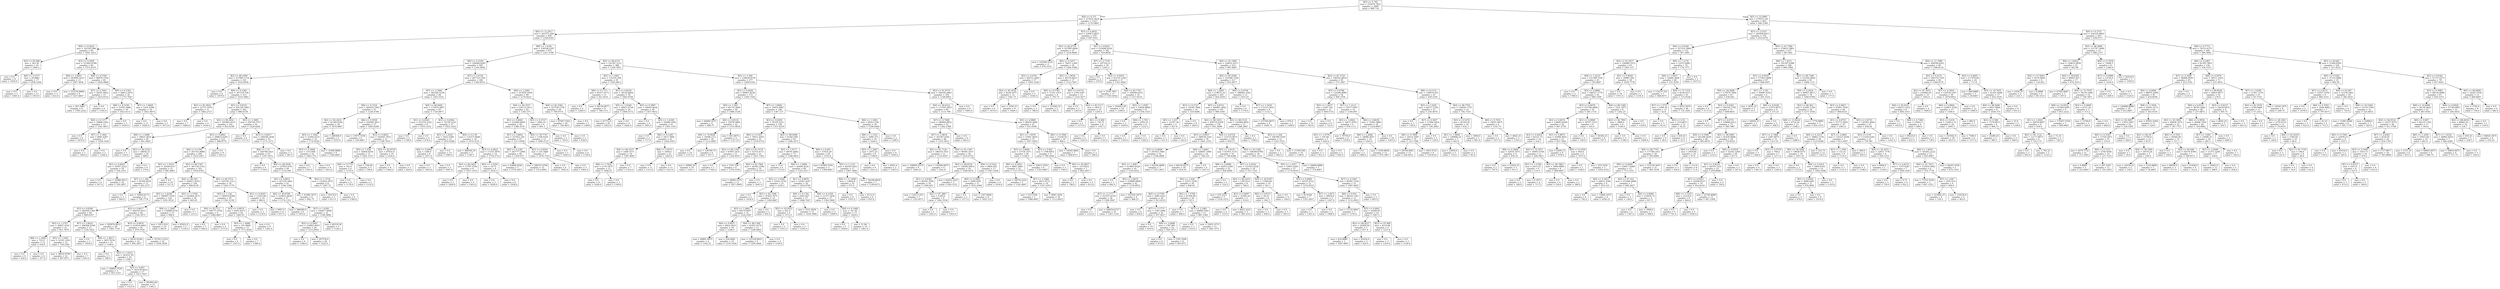 digraph Tree {
node [shape=box] ;
0 [label="X[5] <= 5.795\nmse = 333070.7922\nsamples = 2000\nvalue = 996.734"] ;
1 [label="X[0] <= 0.371\nmse = 273052.8524\nsamples = 1337\nvalue = 1170.5804"] ;
0 -> 1 [labeldistance=2.5, labelangle=45, headlabel="True"] ;
2 [label="X[4] <= 12.2917\nmse = 262375.389\nsamples = 958\nvalue = 1258.6545"] ;
1 -> 2 ;
3 [label="X[6] <= 0.9224\nmse = 145345.966\nsamples = 85\nvalue = 1641.5412"] ;
2 -> 3 ;
4 [label="X[2] <= 85.088\nmse = 343.36\nsamples = 25\nvalue = 1944.2"] ;
3 -> 4 ;
5 [label="mse = 0.0\nsamples = 8\nvalue = 1918.0"] ;
4 -> 5 ;
6 [label="X[6] <= 0.5727\nmse = 29.8962\nsamples = 17\nvalue = 1956.5294"] ;
4 -> 6 ;
7 [label="mse = 0.0\nsamples = 5\nvalue = 1965.0"] ;
6 -> 7 ;
8 [label="mse = 0.0\nsamples = 12\nvalue = 1953.0"] ;
6 -> 8 ;
9 [label="X[3] <= 0.5495\nmse = 151692.8789\nsamples = 60\nvalue = 1515.4333"] ;
3 -> 9 ;
10 [label="X[8] <= 3.6901\nmse = 293609.3223\nsamples = 11\nvalue = 1007.3636"] ;
9 -> 10 ;
11 [label="mse = 0.0\nsamples = 5\nvalue = 623.0"] ;
10 -> 11 ;
12 [label="mse = 312576.8889\nsamples = 6\nvalue = 1327.6667"] ;
10 -> 12 ;
13 [label="X[8] <= 4.5709\nmse = 48876.5764\nsamples = 49\nvalue = 1629.4898"] ;
9 -> 13 ;
14 [label="X[7] <= 2.3441\nmse = 39241.6622\nsamples = 15\nvalue = 1433.9333"] ;
13 -> 14 ;
15 [label="mse = 367.5062\nsamples = 9\nvalue = 1595.2222"] ;
14 -> 15 ;
16 [label="mse = 0.0\nsamples = 6\nvalue = 1192.0"] ;
14 -> 16 ;
17 [label="X[0] <= 0.1545\nmse = 28812.2976\nsamples = 34\nvalue = 1715.7647"] ;
13 -> 17 ;
18 [label="X[8] <= 8.5338\nmse = 31050.3488\nsamples = 18\nvalue = 1621.6111"] ;
17 -> 18 ;
19 [label="X[0] <= 0.1377\nmse = 19866.5562\nsamples = 13\nvalue = 1541.4615"] ;
18 -> 19 ;
20 [label="mse = 0.0\nsamples = 6\nvalue = 1676.0"] ;
19 -> 20 ;
21 [label="X[7] <= 2.3441\nmse = 8081.8367\nsamples = 7\nvalue = 1426.1429"] ;
19 -> 21 ;
22 [label="mse = 0.0\nsamples = 5\nvalue = 1483.0"] ;
21 -> 22 ;
23 [label="mse = 0.0\nsamples = 2\nvalue = 1284.0"] ;
21 -> 23 ;
24 [label="mse = 0.0\nsamples = 5\nvalue = 1830.0"] ;
18 -> 24 ;
25 [label="X[7] <= 1.8469\nmse = 5101.8398\nsamples = 16\nvalue = 1821.6875"] ;
17 -> 25 ;
26 [label="mse = 0.0\nsamples = 13\nvalue = 1856.0"] ;
25 -> 26 ;
27 [label="mse = 0.0\nsamples = 3\nvalue = 1673.0"] ;
25 -> 27 ;
28 [label="X[8] <= 1.4181\nmse = 258106.2297\nsamples = 873\nvalue = 1221.3746"] ;
2 -> 28 ;
29 [label="X[6] <= 0.3109\nmse = 329046.8285\nsamples = 505\nvalue = 1144.5604"] ;
28 -> 29 ;
30 [label="X[2] <= 80.2568\nmse = 317995.1134\nsamples = 321\nvalue = 1032.0436"] ;
29 -> 30 ;
31 [label="mse = 0.0\nsamples = 8\nvalue = 1879.0"] ;
30 -> 31 ;
32 [label="X[0] <= 0.1282\nmse = 307319.728\nsamples = 313\nvalue = 1010.3962"] ;
30 -> 32 ;
33 [label="X[2] <= 92.3822\nmse = 32715.1074\nsamples = 11\nvalue = 1663.2727"] ;
32 -> 33 ;
34 [label="mse = 0.0\nsamples = 7\nvalue = 1800.0"] ;
33 -> 34 ;
35 [label="mse = 0.0\nsamples = 4\nvalue = 1424.0"] ;
33 -> 35 ;
36 [label="X[1] <= 0.8335\nmse = 301230.7995\nsamples = 302\nvalue = 986.6159"] ;
32 -> 36 ;
37 [label="X[2] <= 80.3652\nmse = 295465.4537\nsamples = 241\nvalue = 925.4108"] ;
36 -> 37 ;
38 [label="X[8] <= 1.3498\nmse = 18825.2818\nsamples = 29\nvalue = 461.4483"] ;
37 -> 38 ;
39 [label="mse = 0.0\nsamples = 5\nvalue = 334.0"] ;
38 -> 39 ;
40 [label="X[2] <= 80.3143\nmse = 18658.25\nsamples = 24\nvalue = 488.0"] ;
38 -> 40 ;
41 [label="X[1] <= 0.8203\nmse = 19597.2222\nsamples = 18\nvalue = 524.3333"] ;
40 -> 41 ;
42 [label="mse = 0.0\nsamples = 4\nvalue = 507.0"] ;
41 -> 42 ;
43 [label="mse = 25086.0612\nsamples = 14\nvalue = 529.2857"] ;
41 -> 43 ;
44 [label="mse = 0.0\nsamples = 6\nvalue = 379.0"] ;
40 -> 44 ;
45 [label="X[3] <= 0.6962\nmse = 299833.6265\nsamples = 212\nvalue = 988.8774"] ;
37 -> 45 ;
46 [label="X[0] <= 0.1393\nmse = 291743.4889\nsamples = 204\nvalue = 1016.2451"] ;
45 -> 46 ;
47 [label="X[5] <= 1.4533\nmse = 32626.0317\nsamples = 21\nvalue = 681.6667"] ;
46 -> 47 ;
48 [label="X[7] <= 1.166\nmse = 20768.9256\nsamples = 11\nvalue = 822.2727"] ;
47 -> 48 ;
49 [label="mse = 0.0\nsamples = 2\nvalue = 964.0"] ;
48 -> 49 ;
50 [label="mse = 19928.6173\nsamples = 9\nvalue = 790.7778"] ;
48 -> 50 ;
51 [label="mse = 0.0\nsamples = 10\nvalue = 527.0"] ;
47 -> 51 ;
52 [label="X[2] <= 80.7397\nmse = 307158.2743\nsamples = 183\nvalue = 1054.6393"] ;
46 -> 52 ;
53 [label="X[4] <= 80.295\nmse = 346811.8193\nsamples = 144\nvalue = 998.0139"] ;
52 -> 53 ;
54 [label="X[5] <= 1.6249\nmse = 346097.3556\nsamples = 124\nvalue = 1051.6532"] ;
53 -> 54 ;
55 [label="X[3] <= 0.6548\nmse = 282009.1364\nsamples = 60\nvalue = 899.6167"] ;
54 -> 55 ;
56 [label="X[5] <= 1.2707\nmse = 39821.0762\nsamples = 33\nvalue = 621.7879"] ;
55 -> 56 ;
57 [label="X[8] <= 1.2485\nmse = 722.0\nsamples = 12\nvalue = 439.0"] ;
56 -> 57 ;
58 [label="mse = 0.0\nsamples = 8\nvalue = 420.0"] ;
57 -> 58 ;
59 [label="mse = 0.0\nsamples = 4\nvalue = 477.0"] ;
57 -> 59 ;
60 [label="X[5] <= 1.5401\nmse = 32161.3243\nsamples = 21\nvalue = 726.2381"] ;
56 -> 60 ;
61 [label="mse = 38016.9796\nsamples = 14\nvalue = 667.8571"] ;
60 -> 61 ;
62 [label="mse = 0.0\nsamples = 7\nvalue = 843.0"] ;
60 -> 62 ;
63 [label="X[7] <= 2.6614\nmse = 368368.0768\nsamples = 27\nvalue = 1239.1852"] ;
55 -> 63 ;
64 [label="mse = 0.0\nsamples = 2\nvalue = 1854.0"] ;
63 -> 64 ;
65 [label="X[8] <= 1.0813\nmse = 365178.56\nsamples = 25\nvalue = 1190.0"] ;
63 -> 65 ;
66 [label="mse = 0.0\nsamples = 5\nvalue = 588.0"] ;
65 -> 66 ;
67 [label="X[5] <= 1.0323\nmse = 343221.95\nsamples = 20\nvalue = 1340.5"] ;
65 -> 67 ;
68 [label="mse = 140803.5556\nsamples = 3\nvalue = 925.3333"] ;
67 -> 68 ;
69 [label="X[3] <= 0.667\nmse = 343158.0623\nsamples = 17\nvalue = 1413.7647"] ;
67 -> 69 ;
70 [label="mse = 0.0\nsamples = 2\nvalue = 1553.0"] ;
69 -> 70 ;
71 [label="mse = 385982.96\nsamples = 15\nvalue = 1395.2"] ;
69 -> 71 ;
72 [label="X[3] <= 0.6617\nmse = 364193.6211\nsamples = 64\nvalue = 1194.1875"] ;
54 -> 72 ;
73 [label="mse = 385876.0612\nsamples = 28\nvalue = 1481.7143"] ;
72 -> 73 ;
74 [label="X[3] <= 0.6874\nmse = 233018.0802\nsamples = 36\nvalue = 970.5556"] ;
72 -> 74 ;
75 [label="mse = 28143.9184\nsamples = 14\nvalue = 892.2857"] ;
74 -> 75 ;
76 [label="mse = 357013.2314\nsamples = 22\nvalue = 1020.3636"] ;
74 -> 76 ;
77 [label="X[5] <= 1.5769\nmse = 222804.2475\nsamples = 20\nvalue = 665.45"] ;
53 -> 77 ;
78 [label="X[8] <= 1.2485\nmse = 174688.6154\nsamples = 13\nvalue = 908.0"] ;
77 -> 78 ;
79 [label="mse = 181119.6\nsamples = 10\nvalue = 845.0"] ;
78 -> 79 ;
80 [label="mse = 95922.0\nsamples = 3\nvalue = 1118.0"] ;
78 -> 80 ;
81 [label="mse = 0.0\nsamples = 7\nvalue = 215.0"] ;
77 -> 81 ;
82 [label="X[2] <= 84.5714\nmse = 105192.1512\nsamples = 39\nvalue = 1263.7179"] ;
52 -> 82 ;
83 [label="X[5] <= 1.126\nmse = 100019.8288\nsamples = 29\nvalue = 1361.4138"] ;
82 -> 83 ;
84 [label="X[4] <= 83.713\nmse = 190775.5556\nsamples = 9\nvalue = 1084.6667"] ;
83 -> 84 ;
85 [label="mse = 0.0\nsamples = 5\nvalue = 694.0"] ;
84 -> 85 ;
86 [label="mse = 0.0\nsamples = 4\nvalue = 1573.0"] ;
84 -> 86 ;
87 [label="X[3] <= 0.6874\nmse = 9205.4475\nsamples = 20\nvalue = 1485.95"] ;
83 -> 87 ;
88 [label="X[5] <= 1.4488\nmse = 351.9669\nsamples = 11\nvalue = 1571.8182"] ;
87 -> 88 ;
89 [label="mse = 0.0\nsamples = 4\nvalue = 1547.0"] ;
88 -> 89 ;
90 [label="mse = 0.0\nsamples = 7\nvalue = 1586.0"] ;
88 -> 90 ;
91 [label="mse = 0.0\nsamples = 9\nvalue = 1381.0"] ;
87 -> 91 ;
92 [label="X[1] <= 0.8203\nmse = 12243.84\nsamples = 10\nvalue = 980.4"] ;
82 -> 92 ;
93 [label="mse = 0.0\nsamples = 2\nvalue = 1154.0"] ;
92 -> 93 ;
94 [label="mse = 5887.0\nsamples = 8\nvalue = 937.0"] ;
92 -> 94 ;
95 [label="mse = 0.0\nsamples = 8\nvalue = 291.0"] ;
45 -> 95 ;
96 [label="X[5] <= 1.3685\nmse = 250736.3757\nsamples = 61\nvalue = 1228.4262"] ;
36 -> 96 ;
97 [label="mse = 0.0\nsamples = 6\nvalue = 1717.0"] ;
96 -> 97 ;
98 [label="X[3] <= 0.6617\nmse = 249208.1838\nsamples = 55\nvalue = 1175.1273"] ;
96 -> 98 ;
99 [label="X[8] <= 1.31\nmse = 244789.3421\nsamples = 53\nvalue = 1197.5472"] ;
98 -> 99 ;
100 [label="mse = 0.0\nsamples = 4\nvalue = 1750.0"] ;
99 -> 100 ;
101 [label="X[4] <= 69.3036\nmse = 237823.676\nsamples = 49\nvalue = 1152.449"] ;
99 -> 101 ;
102 [label="X[1] <= 0.8453\nmse = 247234.3462\nsamples = 41\nvalue = 1106.5366"] ;
101 -> 102 ;
103 [label="X[4] <= 49.6789\nmse = 219622.0628\nsamples = 37\nvalue = 1176.1351"] ;
102 -> 103 ;
104 [label="mse = 588289.0\nsamples = 6\nvalue = 1055.0"] ;
103 -> 104 ;
105 [label="X[7] <= 3.4382\nmse = 144877.4048\nsamples = 31\nvalue = 1199.5806"] ;
103 -> 105 ;
106 [label="X[3] <= 0.5605\nmse = 159903.9053\nsamples = 26\nvalue = 1213.6923"] ;
105 -> 106 ;
107 [label="mse = 0.0\nsamples = 6\nvalue = 1186.0"] ;
106 -> 107 ;
108 [label="mse = 207576.0\nsamples = 20\nvalue = 1222.0"] ;
106 -> 108 ;
109 [label="mse = 60319.36\nsamples = 5\nvalue = 1126.2"] ;
105 -> 109 ;
110 [label="mse = 43380.1875\nsamples = 4\nvalue = 462.75"] ;
102 -> 110 ;
111 [label="X[5] <= 1.5754\nmse = 123424.1875\nsamples = 8\nvalue = 1387.75"] ;
101 -> 111 ;
112 [label="mse = 50176.0\nsamples = 2\nvalue = 811.0"] ;
111 -> 112 ;
113 [label="mse = 0.0\nsamples = 6\nvalue = 1580.0"] ;
111 -> 113 ;
114 [label="mse = 0.0\nsamples = 2\nvalue = 581.0"] ;
98 -> 114 ;
115 [label="X[7] <= 3.6726\nmse = 287710.1361\nsamples = 184\nvalue = 1340.8533"] ;
29 -> 115 ;
116 [label="X[7] <= 2.7468\nmse = 262200.5238\nsamples = 94\nvalue = 1503.5532"] ;
115 -> 116 ;
117 [label="X[0] <= 0.1524\nmse = 264455.1903\nsamples = 51\nvalue = 1320.4706"] ;
116 -> 117 ;
118 [label="X[2] <= 82.2614\nmse = 81344.0556\nsamples = 24\nvalue = 1674.6667"] ;
117 -> 118 ;
119 [label="X[5] <= 1.3582\nmse = 21944.4215\nsamples = 22\nvalue = 1732.8182"] ;
118 -> 119 ;
120 [label="X[3] <= 0.5848\nmse = 119.1094\nsamples = 16\nvalue = 1803.375"] ;
119 -> 120 ;
121 [label="mse = 0.0\nsamples = 7\nvalue = 1791.0"] ;
120 -> 121 ;
122 [label="mse = 0.0\nsamples = 9\nvalue = 1813.0"] ;
120 -> 122 ;
123 [label="mse = 31468.8889\nsamples = 6\nvalue = 1544.6667"] ;
119 -> 123 ;
124 [label="mse = 288369.0\nsamples = 2\nvalue = 1035.0"] ;
118 -> 124 ;
125 [label="X[6] <= 0.5058\nmse = 216580.3813\nsamples = 27\nvalue = 1005.6296"] ;
117 -> 125 ;
126 [label="mse = 27875.5556\nsamples = 6\nvalue = 329.6667"] ;
125 -> 126 ;
127 [label="X[3] <= 0.6653\nmse = 102645.7052\nsamples = 21\nvalue = 1198.7619"] ;
125 -> 127 ;
128 [label="X[5] <= 1.438\nmse = 34404.9256\nsamples = 11\nvalue = 1001.2727"] ;
127 -> 128 ;
129 [label="X[6] <= 0.7751\nmse = 162.0\nsamples = 6\nvalue = 1170.0"] ;
128 -> 129 ;
130 [label="mse = 0.0\nsamples = 4\nvalue = 1179.0"] ;
129 -> 130 ;
131 [label="mse = 0.0\nsamples = 2\nvalue = 1152.0"] ;
129 -> 131 ;
132 [label="mse = 338.56\nsamples = 5\nvalue = 798.8"] ;
128 -> 132 ;
133 [label="X[2] <= 82.8729\nmse = 87616.0\nsamples = 10\nvalue = 1416.0"] ;
127 -> 133 ;
134 [label="mse = 0.0\nsamples = 8\nvalue = 1564.0"] ;
133 -> 134 ;
135 [label="mse = 0.0\nsamples = 2\nvalue = 824.0"] ;
133 -> 135 ;
136 [label="X[4] <= 66.6492\nmse = 172619.2807\nsamples = 43\nvalue = 1720.6977"] ;
116 -> 136 ;
137 [label="X[1] <= 0.8363\nmse = 255374.2222\nsamples = 6\nvalue = 1033.3333"] ;
136 -> 137 ;
138 [label="mse = 0.0\nsamples = 2\nvalue = 1748.0"] ;
137 -> 138 ;
139 [label="mse = 0.0\nsamples = 4\nvalue = 676.0"] ;
137 -> 139 ;
140 [label="X[3] <= 0.6564\nmse = 70158.5142\nsamples = 37\nvalue = 1832.1622"] ;
136 -> 140 ;
141 [label="X[5] <= 1.2543\nmse = 3022.5306\nsamples = 21\nvalue = 1952.4286"] ;
140 -> 141 ;
142 [label="X[6] <= 0.6942\nmse = 1296.0\nsamples = 6\nvalue = 1871.0"] ;
141 -> 142 ;
143 [label="mse = 0.0\nsamples = 3\nvalue = 1835.0"] ;
142 -> 143 ;
144 [label="mse = 0.0\nsamples = 3\nvalue = 1907.0"] ;
142 -> 144 ;
145 [label="mse = 0.0\nsamples = 15\nvalue = 1985.0"] ;
141 -> 145 ;
146 [label="X[0] <= 0.139\nmse = 114373.9648\nsamples = 16\nvalue = 1674.3125"] ;
140 -> 146 ;
147 [label="mse = 468540.25\nsamples = 2\nvalue = 1140.5"] ;
146 -> 147 ;
148 [label="X[3] <= 0.6822\nmse = 17255.3878\nsamples = 14\nvalue = 1750.5714"] ;
146 -> 148 ;
149 [label="X[2] <= 80.3625\nmse = 17797.5556\nsamples = 6\nvalue = 1637.3333"] ;
148 -> 149 ;
150 [label="mse = 0.0\nsamples = 2\nvalue = 1826.0"] ;
149 -> 150 ;
151 [label="mse = 0.0\nsamples = 4\nvalue = 1543.0"] ;
149 -> 151 ;
152 [label="X[5] <= 1.6354\nmse = 18.75\nsamples = 8\nvalue = 1835.5"] ;
148 -> 152 ;
153 [label="mse = 0.0\nsamples = 2\nvalue = 1828.0"] ;
152 -> 153 ;
154 [label="mse = 0.0\nsamples = 6\nvalue = 1838.0"] ;
152 -> 154 ;
155 [label="X[8] <= 1.2485\nmse = 257829.1828\nsamples = 90\nvalue = 1170.9222"] ;
115 -> 155 ;
156 [label="X[4] <= 84.3537\nmse = 230115.2011\nsamples = 62\nvalue = 1343.371"] ;
155 -> 156 ;
157 [label="X[1] <= 0.8645\nmse = 214460.8065\nsamples = 58\nvalue = 1388.3276"] ;
156 -> 157 ;
158 [label="X[7] <= 3.8492\nmse = 237922.182\nsamples = 47\nvalue = 1317.6596"] ;
157 -> 158 ;
159 [label="X[0] <= 0.1281\nmse = 267777.2494\nsamples = 40\nvalue = 1359.475"] ;
158 -> 159 ;
160 [label="mse = 63089.9184\nsamples = 7\nvalue = 1574.2857"] ;
159 -> 160 ;
161 [label="mse = 299331.4766\nsamples = 33\nvalue = 1313.9091"] ;
159 -> 161 ;
162 [label="X[1] <= 0.8305\nmse = 235.3469\nsamples = 7\nvalue = 1078.7143"] ;
158 -> 162 ;
163 [label="mse = 0.0\nsamples = 4\nvalue = 1092.0"] ;
162 -> 163 ;
164 [label="mse = 0.0\nsamples = 3\nvalue = 1061.0"] ;
162 -> 164 ;
165 [label="X[4] <= 59.7747\nmse = 1708.0165\nsamples = 11\nvalue = 1690.2727"] ;
157 -> 165 ;
166 [label="mse = 0.0\nsamples = 5\nvalue = 1645.0"] ;
165 -> 166 ;
167 [label="mse = 0.0\nsamples = 6\nvalue = 1728.0"] ;
165 -> 167 ;
168 [label="X[3] <= 0.5727\nmse = 2862.25\nsamples = 4\nvalue = 691.5"] ;
156 -> 168 ;
169 [label="mse = 0.0\nsamples = 2\nvalue = 745.0"] ;
168 -> 169 ;
170 [label="mse = 0.0\nsamples = 2\nvalue = 638.0"] ;
168 -> 170 ;
171 [label="X[4] <= 82.2582\nmse = 107536.1378\nsamples = 28\nvalue = 789.0714"] ;
155 -> 171 ;
172 [label="mse = 87947.5562\nsamples = 26\nvalue = 744.4615"] ;
171 -> 172 ;
173 [label="mse = 0.0\nsamples = 2\nvalue = 1369.0"] ;
171 -> 173 ;
174 [label="X[2] <= 80.4131\nmse = 141547.2121\nsamples = 368\nvalue = 1326.7853"] ;
28 -> 174 ;
175 [label="X[5] <= 1.5401\nmse = 135335.294\nsamples = 91\nvalue = 1505.6813"] ;
174 -> 175 ;
176 [label="X[6] <= 0.1713\nmse = 81017.9172\nsamples = 13\nvalue = 921.9231"] ;
175 -> 176 ;
177 [label="mse = 0.0\nsamples = 4\nvalue = 1268.0"] ;
176 -> 177 ;
178 [label="mse = 40136.9877\nsamples = 9\nvalue = 768.1111"] ;
176 -> 178 ;
179 [label="X[1] <= 0.8218\nmse = 78126.6404\nsamples = 78\nvalue = 1602.9744"] ;
175 -> 179 ;
180 [label="X[5] <= 1.6249\nmse = 28821.9738\nsamples = 29\nvalue = 1849.5172"] ;
179 -> 180 ;
181 [label="mse = 41772.0\nsamples = 20\nvalue = 1852.0"] ;
180 -> 181 ;
182 [label="mse = 0.0\nsamples = 9\nvalue = 1844.0"] ;
180 -> 182 ;
183 [label="X[3] <= 0.5897\nmse = 50042.4656\nsamples = 49\nvalue = 1457.0612"] ;
179 -> 183 ;
184 [label="mse = 0.0\nsamples = 6\nvalue = 1901.0"] ;
183 -> 184 ;
185 [label="X[5] <= 1.6249\nmse = 25688.1958\nsamples = 43\nvalue = 1395.1163"] ;
183 -> 185 ;
186 [label="mse = 0.0\nsamples = 2\nvalue = 717.0"] ;
185 -> 186 ;
187 [label="X[0] <= 0.1285\nmse = 3415.7668\nsamples = 41\nvalue = 1428.1951"] ;
185 -> 187 ;
188 [label="X[4] <= 84.3537\nmse = 1449.3573\nsamples = 19\nvalue = 1387.8947"] ;
187 -> 188 ;
189 [label="X[8] <= 1.7932\nmse = 1170.1875\nsamples = 12\nvalue = 1408.25"] ;
188 -> 189 ;
190 [label="mse = 0.0\nsamples = 9\nvalue = 1428.0"] ;
189 -> 190 ;
191 [label="mse = 0.0\nsamples = 3\nvalue = 1349.0"] ;
189 -> 191 ;
192 [label="mse = 0.0\nsamples = 7\nvalue = 1353.0"] ;
188 -> 192 ;
193 [label="X[8] <= 5.9572\nmse = 2500.0\nsamples = 22\nvalue = 1463.0"] ;
187 -> 193 ;
194 [label="mse = 0.0\nsamples = 11\nvalue = 1513.0"] ;
193 -> 194 ;
195 [label="mse = 0.0\nsamples = 11\nvalue = 1413.0"] ;
193 -> 195 ;
196 [label="X[5] <= 1.569\nmse = 129620.0576\nsamples = 277\nvalue = 1268.0144"] ;
174 -> 196 ;
197 [label="X[3] <= 0.4826\nmse = 84801.8238\nsamples = 172\nvalue = 1340.7326"] ;
196 -> 197 ;
198 [label="X[5] <= 1.093\nmse = 65170.3609\nsamples = 26\nvalue = 1080.1538"] ;
197 -> 198 ;
199 [label="mse = 44469.1875\nsamples = 4\nvalue = 686.75"] ;
198 -> 199 ;
200 [label="X[6] <= 0.8116\nmse = 35678.5806\nsamples = 22\nvalue = 1151.6818"] ;
198 -> 200 ;
201 [label="X[4] <= 74.9928\nmse = 35048.1111\nsamples = 18\nvalue = 1112.6667"] ;
200 -> 201 ;
202 [label="mse = 0.0\nsamples = 14\nvalue = 1157.0"] ;
201 -> 202 ;
203 [label="mse = 126760.75\nsamples = 4\nvalue = 957.5"] ;
201 -> 203 ;
204 [label="mse = 841.6875\nsamples = 4\nvalue = 1327.25"] ;
200 -> 204 ;
205 [label="X[7] <= 3.8492\nmse = 74052.4607\nsamples = 146\nvalue = 1387.137"] ;
197 -> 205 ;
206 [label="X[3] <= 0.6459\nmse = 76329.5251\nsamples = 128\nvalue = 1357.4219"] ;
205 -> 206 ;
207 [label="X[0] <= 0.1451\nmse = 79411.0563\nsamples = 35\nvalue = 1519.9714"] ;
206 -> 207 ;
208 [label="X[2] <= 90.1356\nmse = 67697.2431\nsamples = 12\nvalue = 1324.9167"] ;
207 -> 208 ;
209 [label="mse = 39085.29\nsamples = 10\nvalue = 1241.1"] ;
208 -> 209 ;
210 [label="mse = 0.0\nsamples = 2\nvalue = 1744.0"] ;
208 -> 210 ;
211 [label="X[2] <= 81.5178\nmse = 55315.6711\nsamples = 23\nvalue = 1621.7391"] ;
207 -> 211 ;
212 [label="mse = 1547.358\nsamples = 9\nvalue = 1376.5556"] ;
211 -> 212 ;
213 [label="X[4] <= 83.7564\nmse = 26392.2296\nsamples = 14\nvalue = 1779.3571"] ;
211 -> 213 ;
214 [label="mse = 26945.5372\nsamples = 11\nvalue = 1817.0909"] ;
213 -> 214 ;
215 [label="mse = 0.0\nsamples = 3\nvalue = 1641.0"] ;
213 -> 215 ;
216 [label="X[2] <= 88.9298\nmse = 61483.584\nsamples = 93\nvalue = 1296.2473"] ;
206 -> 216 ;
217 [label="X[5] <= 1.0177\nmse = 49791.6682\nsamples = 73\nvalue = 1348.9452"] ;
216 -> 217 ;
218 [label="mse = 12.0\nsamples = 4\nvalue = 1753.0"] ;
217 -> 218 ;
219 [label="X[6] <= 1.0406\nmse = 42664.4234\nsamples = 69\nvalue = 1325.5217"] ;
217 -> 219 ;
220 [label="X[5] <= 1.0344\nmse = 55021.0743\nsamples = 35\nvalue = 1229.2"] ;
219 -> 220 ;
221 [label="mse = 0.0\nsamples = 2\nvalue = 1634.0"] ;
220 -> 221 ;
222 [label="X[2] <= 83.7306\nmse = 47822.7071\nsamples = 33\nvalue = 1204.6667"] ;
220 -> 222 ;
223 [label="X[5] <= 1.2864\nmse = 44574.9657\nsamples = 31\nvalue = 1224.2581"] ;
222 -> 223 ;
224 [label="X[6] <= 0.9975\nmse = 9822.5833\nsamples = 18\nvalue = 1206.5"] ;
223 -> 224 ;
225 [label="mse = 40891.6875\nsamples = 4\nvalue = 1162.25"] ;
224 -> 225 ;
226 [label="mse = 226.4082\nsamples = 14\nvalue = 1219.1429"] ;
224 -> 226 ;
227 [label="X[4] <= 86.1369\nmse = 91652.4379\nsamples = 13\nvalue = 1248.8462"] ;
223 -> 227 ;
228 [label="mse = 125329.8025\nsamples = 9\nvalue = 1295.4444"] ;
227 -> 228 ;
229 [label="mse = 0.0\nsamples = 4\nvalue = 1144.0"] ;
227 -> 229 ;
230 [label="mse = 0.0\nsamples = 2\nvalue = 901.0"] ;
222 -> 230 ;
231 [label="X[1] <= 0.8976\nmse = 10561.9247\nsamples = 34\nvalue = 1424.6765"] ;
219 -> 231 ;
232 [label="X[0] <= 0.1702\nmse = 6203.827\nsamples = 17\nvalue = 1466.7647"] ;
231 -> 232 ;
233 [label="X[2] <= 83.0432\nmse = 441.0\nsamples = 4\nvalue = 1572.0"] ;
232 -> 233 ;
234 [label="mse = 0.0\nsamples = 2\nvalue = 1551.0"] ;
233 -> 234 ;
235 [label="mse = 0.0\nsamples = 2\nvalue = 1593.0"] ;
233 -> 235 ;
236 [label="mse = 3521.0059\nsamples = 13\nvalue = 1434.3846"] ;
232 -> 236 ;
237 [label="X[0] <= 0.1458\nmse = 11377.1834\nsamples = 17\nvalue = 1382.5882"] ;
231 -> 237 ;
238 [label="mse = 0.0\nsamples = 2\nvalue = 1099.0"] ;
237 -> 238 ;
239 [label="X[0] <= 0.1468\nmse = 741.44\nsamples = 15\nvalue = 1420.4"] ;
237 -> 239 ;
240 [label="mse = 0.0\nsamples = 5\nvalue = 1458.0"] ;
239 -> 240 ;
241 [label="mse = 51.84\nsamples = 10\nvalue = 1401.6"] ;
239 -> 241 ;
242 [label="X[6] <= 0.645\nmse = 57025.29\nsamples = 20\nvalue = 1103.9"] ;
216 -> 242 ;
243 [label="mse = 87083.5556\nsamples = 3\nvalue = 1309.6667"] ;
242 -> 243 ;
244 [label="X[5] <= 1.1151\nmse = 42930.5952\nsamples = 17\nvalue = 1067.5882"] ;
242 -> 244 ;
245 [label="X[8] <= 11.5499\nmse = 12844.8\nsamples = 10\nvalue = 975.0"] ;
244 -> 245 ;
246 [label="mse = 0.0\nsamples = 6\nvalue = 1055.0"] ;
245 -> 246 ;
247 [label="mse = 8112.0\nsamples = 4\nvalue = 855.0"] ;
245 -> 247 ;
248 [label="mse = 56168.6939\nsamples = 7\nvalue = 1199.8571"] ;
244 -> 248 ;
249 [label="X[6] <= 1.3043\nmse = 6930.1358\nsamples = 18\nvalue = 1598.4444"] ;
205 -> 249 ;
250 [label="X[6] <= 1.1351\nmse = 1686.375\nsamples = 16\nvalue = 1624.5"] ;
249 -> 250 ;
251 [label="X[5] <= 1.2667\nmse = 2072.25\nsamples = 8\nvalue = 1599.0"] ;
250 -> 251 ;
252 [label="mse = 0.0\nsamples = 6\nvalue = 1611.0"] ;
251 -> 252 ;
253 [label="mse = 6561.0\nsamples = 2\nvalue = 1563.0"] ;
251 -> 253 ;
254 [label="mse = 0.0\nsamples = 8\nvalue = 1650.0"] ;
250 -> 254 ;
255 [label="mse = 0.0\nsamples = 2\nvalue = 1390.0"] ;
249 -> 255 ;
256 [label="X[2] <= 91.9774\nmse = 180185.0843\nsamples = 105\nvalue = 1148.8952"] ;
196 -> 256 ;
257 [label="X[4] <= 58.0122\nmse = 171935.3935\nsamples = 99\nvalue = 1115.798"] ;
256 -> 257 ;
258 [label="X[7] <= 4.7948\nmse = 186804.9852\nsamples = 52\nvalue = 1282.2308"] ;
257 -> 258 ;
259 [label="X[7] <= 2.9616\nmse = 165367.6181\nsamples = 48\nvalue = 1335.5833"] ;
258 -> 259 ;
260 [label="X[2] <= 91.7126\nmse = 296254.7431\nsamples = 12\nvalue = 1110.9167"] ;
259 -> 260 ;
261 [label="mse = 108995.4375\nsamples = 8\nvalue = 1404.25"] ;
260 -> 261 ;
262 [label="mse = 154506.6875\nsamples = 4\nvalue = 524.25"] ;
260 -> 262 ;
263 [label="X[4] <= 41.1397\nmse = 99305.1937\nsamples = 36\nvalue = 1410.4722"] ;
259 -> 263 ;
264 [label="X[2] <= 89.6534\nmse = 138382.6814\nsamples = 19\nvalue = 1269.9474"] ;
263 -> 264 ;
265 [label="X[1] <= 0.8342\nmse = 60392.3594\nsamples = 16\nvalue = 1390.625"] ;
264 -> 265 ;
266 [label="mse = 130113.551\nsamples = 7\nvalue = 1323.8571"] ;
265 -> 266 ;
267 [label="X[2] <= 87.3867\nmse = 0.6914\nsamples = 9\nvalue = 1442.5556"] ;
265 -> 267 ;
268 [label="mse = 0.0\nsamples = 2\nvalue = 1441.0"] ;
267 -> 268 ;
269 [label="mse = 0.0\nsamples = 7\nvalue = 1443.0"] ;
267 -> 269 ;
270 [label="mse = 62422.2222\nsamples = 3\nvalue = 626.3333"] ;
264 -> 270 ;
271 [label="X[6] <= 0.5141\nmse = 8892.955\nsamples = 17\nvalue = 1567.5294"] ;
263 -> 271 ;
272 [label="X[0] <= 0.2695\nmse = 2099.5041\nsamples = 11\nvalue = 1631.6364"] ;
271 -> 272 ;
273 [label="mse = 0.0\nsamples = 3\nvalue = 1577.0"] ;
272 -> 273 ;
274 [label="mse = 1347.6094\nsamples = 8\nvalue = 1652.125"] ;
272 -> 274 ;
275 [label="mse = 0.0\nsamples = 6\nvalue = 1450.0"] ;
271 -> 275 ;
276 [label="mse = 0.0\nsamples = 4\nvalue = 642.0"] ;
258 -> 276 ;
277 [label="X[5] <= 4.0869\nmse = 90930.3096\nsamples = 47\nvalue = 931.6596"] ;
257 -> 277 ;
278 [label="X[1] <= 1.0476\nmse = 37001.4916\nsamples = 37\nvalue = 1057.4595"] ;
277 -> 278 ;
279 [label="X[5] <= 3.9006\nmse = 15726.1071\nsamples = 28\nvalue = 1146.5"] ;
278 -> 279 ;
280 [label="X[0] <= 0.2052\nmse = 9861.2893\nsamples = 22\nvalue = 1117.2727"] ;
279 -> 280 ;
281 [label="mse = 39574.2222\nsamples = 3\nvalue = 1181.6667"] ;
280 -> 281 ;
282 [label="X[7] <= 2.2466\nmse = 4411.6731\nsamples = 19\nvalue = 1107.1053"] ;
280 -> 282 ;
283 [label="mse = 533.5556\nsamples = 3\nvalue = 1080.6667"] ;
282 -> 283 ;
284 [label="mse = 4983.1836\nsamples = 16\nvalue = 1112.0625"] ;
282 -> 284 ;
285 [label="mse = 22613.5556\nsamples = 6\nvalue = 1253.6667"] ;
279 -> 285 ;
286 [label="X[3] <= 0.662\nmse = 1788.6914\nsamples = 9\nvalue = 780.4444"] ;
278 -> 286 ;
287 [label="mse = 0.0\nsamples = 2\nvalue = 704.0"] ;
286 -> 287 ;
288 [label="X[2] <= 82.8937\nmse = 153.0612\nsamples = 7\nvalue = 802.2857"] ;
286 -> 288 ;
289 [label="mse = 0.0\nsamples = 3\nvalue = 788.0"] ;
288 -> 289 ;
290 [label="mse = 0.0\nsamples = 4\nvalue = 813.0"] ;
288 -> 290 ;
291 [label="X[6] <= 0.7846\nmse = 15259.56\nsamples = 10\nvalue = 466.2"] ;
277 -> 291 ;
292 [label="mse = 18244.4082\nsamples = 7\nvalue = 498.8571"] ;
291 -> 292 ;
293 [label="mse = 0.0\nsamples = 3\nvalue = 390.0"] ;
291 -> 293 ;
294 [label="mse = 0.0\nsamples = 6\nvalue = 1695.0"] ;
256 -> 294 ;
295 [label="X[3] <= 0.4652\nmse = 230872.8027\nsamples = 379\nvalue = 947.9551"] ;
1 -> 295 ;
296 [label="X[2] <= 82.4718\nmse = 107995.8466\nsamples = 37\nvalue = 1216.8649"] ;
295 -> 296 ;
297 [label="mse = 145440.2222\nsamples = 3\nvalue = 676.3333"] ;
296 -> 297 ;
298 [label="X[0] <= 0.5477\nmse = 76637.1289\nsamples = 34\nvalue = 1264.5588"] ;
296 -> 298 ;
299 [label="X[5] <= 4.6741\nmse = 64512.2284\nsamples = 17\nvalue = 1405.3529"] ;
298 -> 299 ;
300 [label="X[2] <= 85.5032\nmse = 8228.1875\nsamples = 12\nvalue = 1561.75"] ;
299 -> 300 ;
301 [label="mse = 0.0\nsamples = 6\nvalue = 1474.0"] ;
300 -> 301 ;
302 [label="mse = 1056.25\nsamples = 6\nvalue = 1649.5"] ;
300 -> 302 ;
303 [label="mse = 0.0\nsamples = 5\nvalue = 1030.0"] ;
299 -> 303 ;
304 [label="X[5] <= 3.9654\nmse = 49116.0623\nsamples = 17\nvalue = 1123.7647"] ;
298 -> 304 ;
305 [label="X[0] <= 0.5785\nmse = 57351.1875\nsamples = 4\nvalue = 793.75"] ;
304 -> 305 ;
306 [label="mse = 0.0\nsamples = 2\nvalue = 786.0"] ;
305 -> 306 ;
307 [label="mse = 114582.25\nsamples = 2\nvalue = 801.5"] ;
305 -> 307 ;
308 [label="X[0] <= 0.6732\nmse = 2760.5207\nsamples = 13\nvalue = 1225.3077"] ;
304 -> 308 ;
309 [label="mse = 0.0\nsamples = 3\nvalue = 1293.0"] ;
308 -> 309 ;
310 [label="X[2] <= 85.5117\nmse = 1801.6\nsamples = 10\nvalue = 1205.0"] ;
308 -> 310 ;
311 [label="mse = 0.0\nsamples = 2\nvalue = 1275.0"] ;
310 -> 311 ;
312 [label="X[1] <= 0.949\nmse = 720.75\nsamples = 8\nvalue = 1187.5"] ;
310 -> 312 ;
313 [label="mse = 0.0\nsamples = 6\nvalue = 1203.0"] ;
312 -> 313 ;
314 [label="mse = 0.0\nsamples = 2\nvalue = 1141.0"] ;
312 -> 314 ;
315 [label="X[1] <= 0.8203\nmse = 235496.8554\nsamples = 342\nvalue = 918.8626"] ;
295 -> 315 ;
316 [label="X[7] <= 2.7729\nmse = 187354.21\nsamples = 30\nvalue = 1243.3"] ;
315 -> 316 ;
317 [label="mse = 0.0\nsamples = 3\nvalue = 270.0"] ;
316 -> 317 ;
318 [label="X[3] <= 0.6419\nmse = 91219.1358\nsamples = 27\nvalue = 1351.4444"] ;
316 -> 318 ;
319 [label="mse = 2195.7851\nsamples = 11\nvalue = 1545.8182"] ;
318 -> 319 ;
320 [label="X[4] <= 63.7743\nmse = 108590.6523\nsamples = 16\nvalue = 1217.8125"] ;
318 -> 320 ;
321 [label="mse = 164443.29\nsamples = 10\nvalue = 1249.9"] ;
320 -> 321 ;
322 [label="X[5] <= 1.4587\nmse = 10926.8889\nsamples = 6\nvalue = 1164.3333"] ;
320 -> 322 ;
323 [label="mse = 0.0\nsamples = 2\nvalue = 1028.0"] ;
322 -> 323 ;
324 [label="X[8] <= 2.765\nmse = 2450.25\nsamples = 4\nvalue = 1232.5"] ;
322 -> 324 ;
325 [label="mse = 0.0\nsamples = 2\nvalue = 1183.0"] ;
324 -> 325 ;
326 [label="mse = 0.0\nsamples = 2\nvalue = 1282.0"] ;
324 -> 326 ;
327 [label="X[4] <= 91.1906\nmse = 229031.6517\nsamples = 312\nvalue = 887.6667"] ;
315 -> 327 ;
328 [label="X[4] <= 85.4186\nmse = 231648.7108\nsamples = 217\nvalue = 953.4977"] ;
327 -> 328 ;
329 [label="X[8] <= 1.2485\nmse = 218673.16\nsamples = 205\nvalue = 924.2439"] ;
328 -> 329 ;
330 [label="X[3] <= 0.5727\nmse = 14595.7806\nsamples = 14\nvalue = 319.9286"] ;
329 -> 330 ;
331 [label="X[5] <= 1.257\nmse = 22767.36\nsamples = 5\nvalue = 427.8"] ;
330 -> 331 ;
332 [label="mse = 0.0\nsamples = 3\nvalue = 551.0"] ;
331 -> 332 ;
333 [label="mse = 0.0\nsamples = 2\nvalue = 243.0"] ;
331 -> 333 ;
334 [label="mse = 0.0\nsamples = 9\nvalue = 260.0"] ;
330 -> 334 ;
335 [label="X[7] <= 4.8152\nmse = 204901.2642\nsamples = 191\nvalue = 968.5393"] ;
329 -> 335 ;
336 [label="X[2] <= 80.3203\nmse = 200716.4558\nsamples = 176\nvalue = 941.2898"] ;
335 -> 336 ;
337 [label="X[3] <= 0.6957\nmse = 288539.3241\nsamples = 76\nvalue = 1061.2105"] ;
336 -> 337 ;
338 [label="X[3] <= 0.6699\nmse = 297025.7881\nsamples = 52\nvalue = 1196.4808"] ;
337 -> 338 ;
339 [label="X[5] <= 1.3087\nmse = 313885.9328\nsamples = 45\nvalue = 1145.0222"] ;
338 -> 339 ;
340 [label="mse = 0.0\nsamples = 3\nvalue = 682.0"] ;
339 -> 340 ;
341 [label="X[5] <= 2.8679\nmse = 319898.9909\nsamples = 42\nvalue = 1178.0952"] ;
339 -> 341 ;
342 [label="X[7] <= 2.1177\nmse = 321471.8705\nsamples = 38\nvalue = 1200.3947"] ;
341 -> 342 ;
343 [label="mse = 0.0\nsamples = 3\nvalue = 1122.0"] ;
342 -> 343 ;
344 [label="mse = 348454.6727\nsamples = 35\nvalue = 1207.1143"] ;
342 -> 344 ;
345 [label="mse = 255354.1875\nsamples = 4\nvalue = 966.25"] ;
341 -> 345 ;
346 [label="mse = 62184.4898\nsamples = 7\nvalue = 1527.2857"] ;
338 -> 346 ;
347 [label="X[8] <= 3.6901\nmse = 144607.1094\nsamples = 24\nvalue = 768.125"] ;
337 -> 347 ;
348 [label="mse = 66154.0275\nsamples = 20\nvalue = 634.35"] ;
347 -> 348 ;
349 [label="mse = 0.0\nsamples = 4\nvalue = 1437.0"] ;
347 -> 349 ;
350 [label="X[6] <= 0.6729\nmse = 114735.0675\nsamples = 100\nvalue = 850.15"] ;
336 -> 350 ;
351 [label="X[5] <= 2.9151\nmse = 81955.7135\nsamples = 70\nvalue = 746.8286"] ;
350 -> 351 ;
352 [label="X[8] <= 5.9089\nmse = 42055.2585\nsamples = 52\nvalue = 826.8269"] ;
351 -> 352 ;
353 [label="X[5] <= 1.438\nmse = 33551.5556\nsamples = 50\nvalue = 846.62"] ;
352 -> 353 ;
354 [label="X[0] <= 0.5799\nmse = 3085.4322\nsamples = 30\nvalue = 915.6333"] ;
353 -> 354 ;
355 [label="mse = 0.0\nsamples = 6\nvalue = 830.0"] ;
354 -> 355 ;
356 [label="X[7] <= 3.1773\nmse = 1565.2066\nsamples = 24\nvalue = 937.0417"] ;
354 -> 356 ;
357 [label="mse = 0.0\nsamples = 10\nvalue = 910.0"] ;
356 -> 357 ;
358 [label="X[8] <= 3.4488\nmse = 1787.801\nsamples = 14\nvalue = 956.3571"] ;
356 -> 358 ;
359 [label="mse = 0.0\nsamples = 6\nvalue = 973.0"] ;
358 -> 359 ;
360 [label="mse = 2765.1094\nsamples = 8\nvalue = 943.875"] ;
358 -> 360 ;
361 [label="X[5] <= 1.5769\nmse = 61390.09\nsamples = 20\nvalue = 743.1"] ;
353 -> 361 ;
362 [label="mse = 0.0\nsamples = 7\nvalue = 486.0"] ;
361 -> 362 ;
363 [label="X[7] <= 2.1881\nmse = 39688.5562\nsamples = 13\nvalue = 881.5385"] ;
361 -> 363 ;
364 [label="mse = 0.0\nsamples = 2\nvalue = 633.0"] ;
363 -> 364 ;
365 [label="mse = 33631.4711\nsamples = 11\nvalue = 926.7273"] ;
363 -> 365 ;
366 [label="mse = 0.0\nsamples = 2\nvalue = 332.0"] ;
352 -> 366 ;
367 [label="X[7] <= 4.4162\nmse = 125325.4228\nsamples = 18\nvalue = 515.7222"] ;
351 -> 367 ;
368 [label="X[2] <= 86.1633\nmse = 136725.0\nsamples = 8\nvalue = 784.0"] ;
367 -> 368 ;
369 [label="mse = 470.2222\nsamples = 3\nvalue = 1224.3333"] ;
368 -> 369 ;
370 [label="X[3] <= 0.6097\nmse = 32340.16\nsamples = 5\nvalue = 519.8"] ;
368 -> 370 ;
371 [label="mse = 0.0\nsamples = 2\nvalue = 723.0"] ;
370 -> 371 ;
372 [label="mse = 8022.2222\nsamples = 3\nvalue = 384.3333"] ;
370 -> 372 ;
373 [label="X[4] <= 59.0307\nmse = 12564.69\nsamples = 10\nvalue = 301.1"] ;
367 -> 373 ;
374 [label="X[0] <= 0.6573\nmse = 56.25\nsamples = 6\nvalue = 392.5"] ;
373 -> 374 ;
375 [label="mse = 0.0\nsamples = 3\nvalue = 400.0"] ;
374 -> 375 ;
376 [label="mse = 0.0\nsamples = 3\nvalue = 385.0"] ;
374 -> 376 ;
377 [label="mse = 0.0\nsamples = 4\nvalue = 164.0"] ;
373 -> 377 ;
378 [label="X[4] <= 83.3282\nmse = 108189.9789\nsamples = 30\nvalue = 1091.2333"] ;
350 -> 378 ;
379 [label="X[5] <= 1.1057\nmse = 53655.4595\nsamples = 27\nvalue = 1170.8519"] ;
378 -> 379 ;
380 [label="X[3] <= 0.6995\nmse = 14535.9722\nsamples = 12\nvalue = 1274.8333"] ;
379 -> 380 ;
381 [label="mse = 45.9184\nsamples = 7\nvalue = 1323.2857"] ;
380 -> 381 ;
382 [label="X[7] <= 2.4471\nmse = 26934.0\nsamples = 5\nvalue = 1207.0"] ;
380 -> 382 ;
383 [label="mse = 0.0\nsamples = 3\nvalue = 1341.0"] ;
382 -> 383 ;
384 [label="mse = 0.0\nsamples = 2\nvalue = 1006.0"] ;
382 -> 384 ;
385 [label="X[7] <= 4.1067\nmse = 69381.5556\nsamples = 15\nvalue = 1087.6667"] ;
379 -> 385 ;
386 [label="X[6] <= 0.916\nmse = 48343.1361\nsamples = 13\nvalue = 1152.6923"] ;
385 -> 386 ;
387 [label="mse = 17132.6667\nsamples = 3\nvalue = 1370.0"] ;
386 -> 387 ;
388 [label="X[3] <= 0.6461\nmse = 39289.45\nsamples = 10\nvalue = 1087.5"] ;
386 -> 388 ;
389 [label="X[2] <= 84.9227\nmse = 24299.04\nsamples = 5\nvalue = 937.4"] ;
388 -> 389 ;
390 [label="mse = 410.8889\nsamples = 3\nvalue = 1007.6667"] ;
389 -> 390 ;
391 [label="mse = 41616.0\nsamples = 2\nvalue = 832.0"] ;
389 -> 391 ;
392 [label="X[2] <= 87.808\nmse = 9219.84\nsamples = 5\nvalue = 1237.6"] ;
388 -> 392 ;
393 [label="mse = 0.0\nsamples = 3\nvalue = 1316.0"] ;
392 -> 393 ;
394 [label="mse = 0.0\nsamples = 2\nvalue = 1120.0"] ;
392 -> 394 ;
395 [label="mse = 0.0\nsamples = 2\nvalue = 665.0"] ;
385 -> 395 ;
396 [label="mse = 28480.8889\nsamples = 3\nvalue = 374.6667"] ;
378 -> 396 ;
397 [label="X[2] <= 80.5116\nmse = 143064.9956\nsamples = 15\nvalue = 1288.2667"] ;
335 -> 397 ;
398 [label="mse = 0.0\nsamples = 3\nvalue = 1788.0"] ;
397 -> 398 ;
399 [label="X[5] <= 1.204\nmse = 100789.5556\nsamples = 12\nvalue = 1163.3333"] ;
397 -> 399 ;
400 [label="mse = 0.0\nsamples = 2\nvalue = 982.0"] ;
399 -> 400 ;
401 [label="mse = 113055.84\nsamples = 10\nvalue = 1199.6"] ;
399 -> 401 ;
402 [label="X[0] <= 0.4704\nmse = 188942.3542\nsamples = 12\nvalue = 1453.25"] ;
328 -> 402 ;
403 [label="mse = 0.0\nsamples = 6\nvalue = 1774.0"] ;
402 -> 403 ;
404 [label="X[7] <= 1.3439\nmse = 172123.5833\nsamples = 6\nvalue = 1132.5"] ;
402 -> 404 ;
405 [label="mse = 237304.6875\nsamples = 4\nvalue = 1049.75"] ;
404 -> 405 ;
406 [label="mse = 676.0\nsamples = 2\nvalue = 1298.0"] ;
404 -> 406 ;
407 [label="X[2] <= 81.3729\nmse = 190542.8816\nsamples = 95\nvalue = 737.2947"] ;
327 -> 407 ;
408 [label="X[3] <= 0.4788\nmse = 110296.8999\nsamples = 54\nvalue = 964.3704"] ;
407 -> 408 ;
409 [label="X[5] <= 1.4437\nmse = 4267.102\nsamples = 21\nvalue = 649.5714"] ;
408 -> 409 ;
410 [label="mse = 0.0\nsamples = 12\nvalue = 593.0"] ;
409 -> 410 ;
411 [label="mse = 0.0\nsamples = 9\nvalue = 725.0"] ;
409 -> 411 ;
412 [label="X[7] <= 1.3112\nmse = 74577.0597\nsamples = 33\nvalue = 1164.697"] ;
408 -> 412 ;
413 [label="X[5] <= 3.4042\nmse = 34471.8765\nsamples = 9\nvalue = 978.1111"] ;
412 -> 413 ;
414 [label="X[1] <= 1.0759\nmse = 105.84\nsamples = 5\nvalue = 929.4"] ;
413 -> 414 ;
415 [label="mse = 0.0\nsamples = 3\nvalue = 921.0"] ;
414 -> 415 ;
416 [label="mse = 0.0\nsamples = 2\nvalue = 942.0"] ;
414 -> 416 ;
417 [label="mse = 70756.0\nsamples = 4\nvalue = 1039.0"] ;
413 -> 417 ;
418 [label="X[6] <= 0.6638\nmse = 71665.3889\nsamples = 24\nvalue = 1234.6667"] ;
412 -> 418 ;
419 [label="X[8] <= 2.2606\nmse = 34688.2857\nsamples = 14\nvalue = 1043.0"] ;
418 -> 419 ;
420 [label="mse = 0.0\nsamples = 2\nvalue = 1480.0"] ;
419 -> 420 ;
421 [label="mse = 3336.8056\nsamples = 12\nvalue = 970.1667"] ;
419 -> 421 ;
422 [label="mse = 0.0\nsamples = 10\nvalue = 1503.0"] ;
418 -> 422 ;
423 [label="X[8] <= 8.1133\nmse = 138874.025\nsamples = 41\nvalue = 438.2195"] ;
407 -> 423 ;
424 [label="X[5] <= 2.3245\nmse = 44517.2785\nsamples = 27\nvalue = 254.4074"] ;
423 -> 424 ;
425 [label="mse = 0.0\nsamples = 3\nvalue = 736.0"] ;
424 -> 425 ;
426 [label="X[7] <= 4.3837\nmse = 17466.5816\nsamples = 24\nvalue = 194.2083"] ;
424 -> 426 ;
427 [label="X[6] <= 0.7899\nmse = 20232.5097\nsamples = 19\nvalue = 213.7368"] ;
426 -> 427 ;
428 [label="mse = 26766.9941\nsamples = 13\nvalue = 240.9231"] ;
427 -> 428 ;
429 [label="mse = 1003.4722\nsamples = 6\nvalue = 154.8333"] ;
427 -> 429 ;
430 [label="mse = 0.0\nsamples = 5\nvalue = 120.0"] ;
426 -> 430 ;
431 [label="X[4] <= 96.7702\nmse = 130020.7755\nsamples = 14\nvalue = 792.7143"] ;
423 -> 431 ;
432 [label="X[3] <= 0.5276\nmse = 85183.81\nsamples = 10\nvalue = 632.3"] ;
431 -> 432 ;
433 [label="X[1] <= 1.0904\nmse = 109848.24\nsamples = 5\nvalue = 463.6"] ;
432 -> 433 ;
434 [label="mse = 23816.0\nsamples = 3\nvalue = 716.0"] ;
433 -> 434 ;
435 [label="mse = 0.0\nsamples = 2\nvalue = 85.0"] ;
433 -> 435 ;
436 [label="mse = 3600.0\nsamples = 5\nvalue = 801.0"] ;
432 -> 436 ;
437 [label="X[6] <= 0.7051\nmse = 16951.6875\nsamples = 4\nvalue = 1193.75"] ;
431 -> 437 ;
438 [label="mse = 0.0\nsamples = 2\nvalue = 1077.0"] ;
437 -> 438 ;
439 [label="mse = 6642.25\nsamples = 2\nvalue = 1310.5"] ;
437 -> 439 ;
440 [label="X[5] <= 22.0895\nmse = 270251.541\nsamples = 663\nvalue = 646.1569"] ;
0 -> 440 [labeldistance=2.5, labelangle=-45, headlabel="False"] ;
441 [label="X[7] <= 2.5237\nmse = 340206.9015\nsamples = 370\nvalue = 810.9378"] ;
440 -> 441 ;
442 [label="X[0] <= 0.6328\nmse = 357214.3069\nsamples = 133\nvalue = 567.2481"] ;
441 -> 442 ;
443 [label="X[2] <= 91.4557\nmse = 336980.5553\nsamples = 63\nvalue = 1001.127"] ;
442 -> 443 ;
444 [label="X[8] <= 1.0233\nmse = 231368.7556\nsamples = 45\nvalue = 745.6667"] ;
443 -> 444 ;
445 [label="mse = 0.0\nsamples = 2\nvalue = 1798.0"] ;
444 -> 445 ;
446 [label="X[3] <= 0.6882\nmse = 188227.1779\nsamples = 43\nvalue = 696.7209"] ;
444 -> 446 ;
447 [label="X[3] <= 0.6678\nmse = 157766.0849\nsamples = 35\nvalue = 581.1714"] ;
446 -> 447 ;
448 [label="X[3] <= 0.6074\nmse = 138943.8549\nsamples = 29\nvalue = 667.2759"] ;
447 -> 448 ;
449 [label="X[3] <= 0.4454\nmse = 92231.75\nsamples = 16\nvalue = 434.5"] ;
448 -> 449 ;
450 [label="X[8] <= 6.2884\nmse = 32016.1875\nsamples = 4\nvalue = 839.25"] ;
449 -> 450 ;
451 [label="mse = 0.0\nsamples = 2\nvalue = 767.0"] ;
450 -> 451 ;
452 [label="mse = 53592.25\nsamples = 2\nvalue = 911.5"] ;
450 -> 452 ;
453 [label="X[4] <= 70.3971\nmse = 39493.5764\nsamples = 12\nvalue = 299.5833"] ;
449 -> 453 ;
454 [label="X[7] <= 1.1358\nmse = 2415.25\nsamples = 6\nvalue = 110.5"] ;
453 -> 454 ;
455 [label="mse = 0.0\nsamples = 2\nvalue = 180.0"] ;
454 -> 455 ;
456 [label="mse = 0.1875\nsamples = 4\nvalue = 75.75"] ;
454 -> 456 ;
457 [label="X[2] <= 80.7863\nmse = 5066.8889\nsamples = 6\nvalue = 488.6667"] ;
453 -> 457 ;
458 [label="mse = 0.0\nsamples = 4\nvalue = 539.0"] ;
457 -> 458 ;
459 [label="mse = 0.0\nsamples = 2\nvalue = 388.0"] ;
457 -> 459 ;
460 [label="X[1] <= 0.8875\nmse = 47668.4852\nsamples = 13\nvalue = 953.7692"] ;
448 -> 460 ;
461 [label="mse = 62001.0\nsamples = 8\nvalue = 878.0"] ;
460 -> 461 ;
462 [label="X[0] <= 0.1659\nmse = 854.0\nsamples = 5\nvalue = 1075.0"] ;
460 -> 462 ;
463 [label="mse = 0.0\nsamples = 2\nvalue = 1106.0"] ;
462 -> 463 ;
464 [label="mse = 355.5556\nsamples = 3\nvalue = 1054.3333"] ;
462 -> 464 ;
465 [label="X[1] <= 0.9899\nmse = 39707.3333\nsamples = 6\nvalue = 165.0"] ;
447 -> 465 ;
466 [label="mse = 0.0\nsamples = 2\nvalue = 100.0"] ;
465 -> 466 ;
467 [label="mse = 56392.25\nsamples = 4\nvalue = 197.5"] ;
465 -> 467 ;
468 [label="X[4] <= 86.1369\nmse = 7521.1875\nsamples = 8\nvalue = 1202.25"] ;
446 -> 468 ;
469 [label="X[2] <= 82.7991\nmse = 2888.0\nsamples = 6\nvalue = 1160.0"] ;
468 -> 469 ;
470 [label="mse = 0.0\nsamples = 4\nvalue = 1198.0"] ;
469 -> 470 ;
471 [label="mse = 0.0\nsamples = 2\nvalue = 1084.0"] ;
469 -> 471 ;
472 [label="mse = 0.0\nsamples = 2\nvalue = 1329.0"] ;
468 -> 472 ;
473 [label="X[1] <= 0.9044\nmse = 29985.284\nsamples = 18\nvalue = 1639.7778"] ;
443 -> 473 ;
474 [label="mse = 0.0\nsamples = 16\nvalue = 1701.0"] ;
473 -> 474 ;
475 [label="mse = 0.0\nsamples = 2\nvalue = 1150.0"] ;
473 -> 475 ;
476 [label="X[6] <= 1.2176\nmse = 53515.6982\nsamples = 70\nvalue = 176.7571"] ;
442 -> 476 ;
477 [label="X[8] <= 1.0457\nmse = 32684.3069\nsamples = 68\nvalue = 151.4559"] ;
476 -> 477 ;
478 [label="mse = 133237.551\nsamples = 7\nvalue = 468.8571"] ;
477 -> 478 ;
479 [label="X[4] <= 75.7374\nmse = 8258.0317\nsamples = 61\nvalue = 115.0328"] ;
477 -> 479 ;
480 [label="X[7] <= 1.3737\nmse = 2209.76\nsamples = 15\nvalue = 52.8"] ;
479 -> 480 ;
481 [label="mse = 0.0\nsamples = 3\nvalue = 143.0"] ;
480 -> 481 ;
482 [label="X[3] <= 0.55\nmse = 219.6875\nsamples = 12\nvalue = 30.25"] ;
480 -> 482 ;
483 [label="mse = 0.0\nsamples = 6\nvalue = 28.0"] ;
482 -> 483 ;
484 [label="mse = 429.25\nsamples = 6\nvalue = 32.5"] ;
482 -> 484 ;
485 [label="mse = 8555.5676\nsamples = 46\nvalue = 135.3261"] ;
479 -> 485 ;
486 [label="mse = 0.0\nsamples = 2\nvalue = 1037.0"] ;
476 -> 486 ;
487 [label="X[4] <= 91.7584\nmse = 278635.3861\nsamples = 237\nvalue = 947.692"] ;
441 -> 487 ;
488 [label="X[8] <= 7.4211\nmse = 191297.0388\nsamples = 168\nvalue = 800.1964"] ;
487 -> 488 ;
489 [label="X[1] <= 0.9191\nmse = 177823.4998\nsamples = 87\nvalue = 606.6207"] ;
488 -> 489 ;
490 [label="X[4] <= 29.2608\nmse = 175670.7484\nsamples = 81\nvalue = 636.642"] ;
489 -> 490 ;
491 [label="mse = 0.0\nsamples = 4\nvalue = 1171.0"] ;
490 -> 491 ;
492 [label="X[3] <= 0.4303\nmse = 169192.7785\nsamples = 77\nvalue = 608.8831"] ;
490 -> 492 ;
493 [label="mse = 0.0\nsamples = 2\nvalue = 1325.0"] ;
492 -> 493 ;
494 [label="X[7] <= 4.6755\nmse = 159664.6212\nsamples = 75\nvalue = 589.7867"] ;
492 -> 494 ;
495 [label="X[0] <= 0.5588\nmse = 181298.5638\nsamples = 46\nvalue = 485.8478"] ;
494 -> 495 ;
496 [label="X[4] <= 80.7755\nmse = 177346.1011\nsamples = 36\nvalue = 593.6944"] ;
495 -> 496 ;
497 [label="X[6] <= 0.4469\nmse = 156017.4489\nsamples = 15\nvalue = 773.1333"] ;
496 -> 497 ;
498 [label="X[0] <= 0.3015\nmse = 26633.3594\nsamples = 8\nvalue = 919.125"] ;
497 -> 498 ;
499 [label="mse = 0.0\nsamples = 4\nvalue = 782.0"] ;
498 -> 499 ;
500 [label="mse = 15660.1875\nsamples = 4\nvalue = 1056.25"] ;
498 -> 500 ;
501 [label="X[2] <= 87.163\nmse = 251688.4898\nsamples = 7\nvalue = 606.2857"] ;
497 -> 501 ;
502 [label="mse = 0.0\nsamples = 3\nvalue = 138.0"] ;
501 -> 502 ;
503 [label="X[6] <= 0.8984\nmse = 152634.75\nsamples = 4\nvalue = 957.5"] ;
501 -> 503 ;
504 [label="mse = 0.0\nsamples = 2\nvalue = 1347.0"] ;
503 -> 504 ;
505 [label="mse = 1849.0\nsamples = 2\nvalue = 568.0"] ;
503 -> 505 ;
506 [label="mse = 153154.3447\nsamples = 21\nvalue = 465.5238"] ;
496 -> 506 ;
507 [label="X[5] <= 9.0034\nmse = 2919.84\nsamples = 10\nvalue = 97.6"] ;
495 -> 507 ;
508 [label="mse = 0.0\nsamples = 2\nvalue = 204.0"] ;
507 -> 508 ;
509 [label="mse = 112.0\nsamples = 8\nvalue = 71.0"] ;
507 -> 509 ;
510 [label="X[2] <= 80.4981\nmse = 81030.8466\nsamples = 29\nvalue = 754.6552"] ;
494 -> 510 ;
511 [label="mse = 0.0\nsamples = 3\nvalue = 210.0"] ;
510 -> 511 ;
512 [label="X[8] <= 6.0034\nmse = 52202.3269\nsamples = 26\nvalue = 817.5"] ;
510 -> 512 ;
513 [label="X[1] <= 0.8218\nmse = 26370.7221\nsamples = 23\nvalue = 878.8696"] ;
512 -> 513 ;
514 [label="X[1] <= 0.8203\nmse = 24568.6537\nsamples = 19\nvalue = 914.6316"] ;
513 -> 514 ;
515 [label="X[8] <= 5.7255\nmse = 21218.0\nsamples = 6\nvalue = 844.0"] ;
514 -> 515 ;
516 [label="mse = 0.0\nsamples = 4\nvalue = 741.0"] ;
515 -> 516 ;
517 [label="mse = 0.0\nsamples = 2\nvalue = 1050.0"] ;
515 -> 517 ;
518 [label="mse = 22749.8698\nsamples = 13\nvalue = 947.2308"] ;
514 -> 518 ;
519 [label="mse = 0.0\nsamples = 4\nvalue = 709.0"] ;
513 -> 519 ;
520 [label="mse = 0.0\nsamples = 3\nvalue = 347.0"] ;
512 -> 520 ;
521 [label="X[7] <= 3.345\nmse = 30460.5556\nsamples = 6\nvalue = 201.3333"] ;
489 -> 521 ;
522 [label="mse = 2652.25\nsamples = 2\nvalue = 53.5"] ;
521 -> 522 ;
523 [label="X[8] <= 4.8109\nmse = 27973.6875\nsamples = 4\nvalue = 275.25"] ;
521 -> 523 ;
524 [label="mse = 54056.25\nsamples = 2\nvalue = 244.5"] ;
523 -> 524 ;
525 [label="mse = 0.0\nsamples = 2\nvalue = 306.0"] ;
523 -> 525 ;
526 [label="X[2] <= 89.7308\nmse = 122292.8642\nsamples = 81\nvalue = 1008.1111"] ;
488 -> 526 ;
527 [label="X[0] <= 0.2024\nmse = 99407.4813\nsamples = 78\nvalue = 1040.0769"] ;
526 -> 527 ;
528 [label="X[2] <= 86.463\nmse = 31845.1358\nsamples = 18\nvalue = 1277.5556"] ;
527 -> 528 ;
529 [label="X[8] <= 13.8224\nmse = 6716.16\nsamples = 15\nvalue = 1348.2"] ;
528 -> 529 ;
530 [label="X[7] <= 2.7468\nmse = 2287.6875\nsamples = 12\nvalue = 1313.25"] ;
529 -> 530 ;
531 [label="mse = 0.0\nsamples = 5\nvalue = 1364.0"] ;
530 -> 531 ;
532 [label="X[3] <= 0.5578\nmse = 768.0\nsamples = 7\nvalue = 1277.0"] ;
530 -> 532 ;
533 [label="mse = 0.0\nsamples = 4\nvalue = 1301.0"] ;
532 -> 533 ;
534 [label="mse = 0.0\nsamples = 3\nvalue = 1245.0"] ;
532 -> 534 ;
535 [label="mse = 0.0\nsamples = 3\nvalue = 1488.0"] ;
529 -> 535 ;
536 [label="mse = 7770.8889\nsamples = 3\nvalue = 924.3333"] ;
528 -> 536 ;
537 [label="X[3] <= 0.4857\nmse = 97681.7056\nsamples = 60\nvalue = 968.8333"] ;
527 -> 537 ;
538 [label="X[1] <= 0.8755\nmse = 55773.3829\nsamples = 35\nvalue = 1063.4"] ;
537 -> 538 ;
539 [label="X[0] <= 0.3215\nmse = 18862.1378\nsamples = 28\nvalue = 1125.9286"] ;
538 -> 539 ;
540 [label="X[4] <= 56.5446\nmse = 19828.9375\nsamples = 16\nvalue = 1051.25"] ;
539 -> 540 ;
541 [label="mse = 0.0\nsamples = 2\nvalue = 1372.0"] ;
540 -> 541 ;
542 [label="X[0] <= 0.2414\nmse = 5864.8163\nsamples = 14\nvalue = 1005.4286"] ;
540 -> 542 ;
543 [label="X[1] <= 0.8504\nmse = 3668.6281\nsamples = 11\nvalue = 976.9091"] ;
542 -> 543 ;
544 [label="mse = 0.0\nsamples = 3\nvalue = 878.0"] ;
543 -> 544 ;
545 [label="mse = 0.0\nsamples = 8\nvalue = 1014.0"] ;
543 -> 545 ;
546 [label="mse = 0.0\nsamples = 3\nvalue = 1110.0"] ;
542 -> 546 ;
547 [label="mse = 222.75\nsamples = 12\nvalue = 1225.5"] ;
539 -> 547 ;
548 [label="X[7] <= 2.6845\nmse = 125221.9184\nsamples = 7\nvalue = 813.2857"] ;
538 -> 548 ;
549 [label="X[1] <= 1.1001\nmse = 132.25\nsamples = 4\nvalue = 1119.5"] ;
548 -> 549 ;
550 [label="mse = 0.0\nsamples = 2\nvalue = 1131.0"] ;
549 -> 550 ;
551 [label="mse = 0.0\nsamples = 2\nvalue = 1108.0"] ;
549 -> 551 ;
552 [label="mse = 288.0\nsamples = 3\nvalue = 405.0"] ;
548 -> 552 ;
553 [label="X[3] <= 0.6735\nmse = 126305.3664\nsamples = 25\nvalue = 836.44"] ;
537 -> 553 ;
554 [label="X[3] <= 0.59\nmse = 113250.4263\nsamples = 21\nvalue = 759.381"] ;
553 -> 554 ;
555 [label="X[4] <= 34.3475\nmse = 22951.7778\nsamples = 9\nvalue = 924.3333"] ;
554 -> 555 ;
556 [label="mse = 8464.0\nsamples = 2\nvalue = 1156.0"] ;
555 -> 556 ;
557 [label="X[7] <= 2.8274\nmse = 7375.8367\nsamples = 7\nvalue = 858.1429"] ;
555 -> 557 ;
558 [label="mse = 0.0\nsamples = 3\nvalue = 759.0"] ;
557 -> 558 ;
559 [label="mse = 6.75\nsamples = 4\nvalue = 932.5"] ;
557 -> 559 ;
560 [label="X[6] <= 1.0055\nmse = 145262.2222\nsamples = 12\nvalue = 635.6667"] ;
554 -> 560 ;
561 [label="X[4] <= 41.7413\nmse = 153419.5062\nsamples = 9\nvalue = 555.7778"] ;
560 -> 561 ;
562 [label="mse = 77355.5556\nsamples = 3\nvalue = 667.3333"] ;
561 -> 562 ;
563 [label="X[7] <= 2.647\nmse = 182118.0\nsamples = 6\nvalue = 500.0"] ;
561 -> 563 ;
564 [label="mse = 212982.25\nsamples = 4\nvalue = 518.5"] ;
563 -> 564 ;
565 [label="mse = 118336.0\nsamples = 2\nvalue = 463.0"] ;
563 -> 565 ;
566 [label="mse = 44203.5556\nsamples = 3\nvalue = 875.3333"] ;
560 -> 566 ;
567 [label="mse = 0.0\nsamples = 4\nvalue = 1241.0"] ;
553 -> 567 ;
568 [label="mse = 0.0\nsamples = 3\nvalue = 177.0"] ;
526 -> 568 ;
569 [label="X[8] <= 11.7989\nmse = 309349.8341\nsamples = 69\nvalue = 1306.8116"] ;
487 -> 569 ;
570 [label="X[3] <= 0.5275\nmse = 184176.7505\nsamples = 49\nvalue = 1549.6735"] ;
569 -> 570 ;
571 [label="X[2] <= 87.3053\nmse = 124944.44\nsamples = 10\nvalue = 1042.6"] ;
570 -> 571 ;
572 [label="X[4] <= 92.6141\nmse = 66313.2222\nsamples = 6\nvalue = 804.3333"] ;
571 -> 572 ;
573 [label="mse = 0.0\nsamples = 2\nvalue = 1053.0"] ;
572 -> 573 ;
574 [label="X[8] <= 4.7388\nmse = 53093.5\nsamples = 4\nvalue = 680.0"] ;
572 -> 574 ;
575 [label="mse = 99225.0\nsamples = 2\nvalue = 621.0"] ;
574 -> 575 ;
576 [label="mse = 0.0\nsamples = 2\nvalue = 739.0"] ;
574 -> 576 ;
577 [label="mse = 0.0\nsamples = 4\nvalue = 1400.0"] ;
571 -> 577 ;
578 [label="X[7] <= 4.3918\nmse = 116530.5207\nsamples = 39\nvalue = 1679.6923"] ;
570 -> 578 ;
579 [label="X[6] <= 0.9862\nmse = 124821.5556\nsamples = 27\nvalue = 1564.0"] ;
578 -> 579 ;
580 [label="X[3] <= 0.619\nmse = 124813.75\nsamples = 24\nvalue = 1605.5"] ;
579 -> 580 ;
581 [label="mse = 163592.0\nsamples = 18\nvalue = 1615.0"] ;
580 -> 581 ;
582 [label="mse = 7396.0\nsamples = 6\nvalue = 1577.0"] ;
580 -> 582 ;
583 [label="mse = 882.0\nsamples = 3\nvalue = 1232.0"] ;
579 -> 583 ;
584 [label="mse = 0.0\nsamples = 12\nvalue = 1940.0"] ;
578 -> 584 ;
585 [label="X[3] <= 0.4645\nmse = 117479.46\nsamples = 20\nvalue = 711.8"] ;
569 -> 585 ;
586 [label="mse = 696.8889\nsamples = 3\nvalue = 28.6667"] ;
585 -> 586 ;
587 [label="X[5] <= 19.7635\nmse = 41201.4048\nsamples = 17\nvalue = 832.3529"] ;
585 -> 587 ;
588 [label="X[4] <= 98.5406\nmse = 8927.9844\nsamples = 8\nvalue = 1036.375"] ;
587 -> 588 ;
589 [label="X[3] <= 0.586\nmse = 7570.6875\nsamples = 4\nvalue = 964.75"] ;
588 -> 589 ;
590 [label="mse = 14280.25\nsamples = 2\nvalue = 985.5"] ;
589 -> 590 ;
591 [label="mse = 0.0\nsamples = 2\nvalue = 944.0"] ;
589 -> 591 ;
592 [label="mse = 25.0\nsamples = 4\nvalue = 1108.0"] ;
588 -> 592 ;
593 [label="mse = 0.0\nsamples = 9\nvalue = 651.0"] ;
587 -> 593 ;
594 [label="X[0] <= 0.2751\nmse = 104324.0802\nsamples = 293\nvalue = 438.0717"] ;
440 -> 594 ;
595 [label="X[2] <= 88.3899\nmse = 231797.3499\nsamples = 33\nvalue = 686.2727"] ;
594 -> 595 ;
596 [label="X[8] <= 3.6452\nmse = 128633.9936\nsamples = 25\nvalue = 493.08"] ;
595 -> 596 ;
597 [label="X[4] <= 57.9403\nmse = 4570.4844\nsamples = 8\nvalue = 116.625"] ;
596 -> 597 ;
598 [label="mse = 2450.25\nsamples = 2\nvalue = 225.5"] ;
597 -> 598 ;
599 [label="mse = 8.8889\nsamples = 6\nvalue = 80.3333"] ;
597 -> 599 ;
600 [label="X[4] <= 59.6291\nmse = 88941.827\nsamples = 17\nvalue = 670.2353"] ;
596 -> 600 ;
601 [label="mse = 47592.6667\nsamples = 3\nvalue = 397.0"] ;
600 -> 601 ;
602 [label="X[4] <= 75.7079\nmse = 78376.1684\nsamples = 14\nvalue = 728.7857"] ;
600 -> 602 ;
603 [label="X[8] <= 14.6532\nmse = 97264.8395\nsamples = 9\nvalue = 815.2222"] ;
602 -> 603 ;
604 [label="X[1] <= 1.0041\nmse = 26478.6667\nsamples = 6\nvalue = 918.0"] ;
603 -> 604 ;
605 [label="X[2] <= 81.1122\nmse = 12177.6875\nsamples = 4\nvalue = 1013.75"] ;
604 -> 605 ;
606 [label="mse = 0.0\nsamples = 2\nvalue = 905.0"] ;
605 -> 606 ;
607 [label="mse = 702.25\nsamples = 2\nvalue = 1122.5"] ;
605 -> 607 ;
608 [label="mse = 72.25\nsamples = 2\nvalue = 726.5"] ;
604 -> 608 ;
609 [label="mse = 175457.5556\nsamples = 3\nvalue = 609.6667"] ;
603 -> 609 ;
610 [label="X[3] <= 0.5609\nmse = 6721.36\nsamples = 5\nvalue = 573.2"] ;
602 -> 610 ;
611 [label="mse = 12769.0\nsamples = 2\nvalue = 524.0"] ;
610 -> 611 ;
612 [label="mse = 0.0\nsamples = 3\nvalue = 606.0"] ;
610 -> 612 ;
613 [label="X[6] <= 0.7834\nmse = 73060.5\nsamples = 8\nvalue = 1290.0"] ;
595 -> 613 ;
614 [label="X[7] <= 0.6986\nmse = 12150.0\nsamples = 5\nvalue = 1434.0"] ;
613 -> 614 ;
615 [label="mse = 0.0\nsamples = 2\nvalue = 1299.0"] ;
614 -> 615 ;
616 [label="mse = 0.0\nsamples = 3\nvalue = 1524.0"] ;
614 -> 616 ;
617 [label="mse = 82418.0\nsamples = 3\nvalue = 1050.0"] ;
613 -> 617 ;
618 [label="X[8] <= 6.7715\nmse = 79333.4375\nsamples = 260\nvalue = 406.5692"] ;
594 -> 618 ;
619 [label="X[6] <= 0.2067\nmse = 81595.7863\nsamples = 156\nvalue = 336.3333"] ;
618 -> 619 ;
620 [label="X[7] <= 4.3569\nmse = 98466.6593\nsamples = 83\nvalue = 435.5181"] ;
619 -> 620 ;
621 [label="X[6] <= 0.0694\nmse = 88870.2006\nsamples = 81\nvalue = 418.4938"] ;
620 -> 621 ;
622 [label="mse = 226688.8889\nsamples = 18\nvalue = 612.6667"] ;
621 -> 622 ;
623 [label="X[8] <= 3.7036\nmse = 35643.3172\nsamples = 63\nvalue = 363.0159"] ;
621 -> 623 ;
624 [label="X[2] <= 92.3697\nmse = 17833.5947\nsamples = 52\nvalue = 328.5385"] ;
623 -> 624 ;
625 [label="X[0] <= 0.3543\nmse = 17530.2971\nsamples = 35\nvalue = 274.4"] ;
624 -> 625 ;
626 [label="mse = 3479.7732\nsamples = 21\nvalue = 372.1905"] ;
625 -> 626 ;
627 [label="X[6] <= 0.1151\nmse = 2744.9184\nsamples = 14\nvalue = 127.7143"] ;
625 -> 627 ;
628 [label="mse = 0.8889\nsamples = 3\nvalue = 223.6667"] ;
627 -> 628 ;
629 [label="mse = 297.5207\nsamples = 11\nvalue = 101.5455"] ;
627 -> 629 ;
630 [label="mse = 0.0\nsamples = 17\nvalue = 440.0"] ;
624 -> 630 ;
631 [label="mse = 87651.6364\nsamples = 11\nvalue = 526.0"] ;
623 -> 631 ;
632 [label="mse = 0.0\nsamples = 2\nvalue = 1125.0"] ;
620 -> 632 ;
633 [label="X[8] <= 4.5879\nmse = 38511.1503\nsamples = 73\nvalue = 223.5616"] ;
619 -> 633 ;
634 [label="X[2] <= 89.8429\nmse = 39835.8077\nsamples = 52\nvalue = 276.0"] ;
633 -> 634 ;
635 [label="X[0] <= 0.6331\nmse = 36761.0482\nsamples = 48\nvalue = 257.6875"] ;
634 -> 635 ;
636 [label="X[5] <= 45.3092\nmse = 46958.3574\nsamples = 22\nvalue = 187.7727"] ;
635 -> 636 ;
637 [label="X[2] <= 84.39\nmse = 15700.0\nsamples = 12\nvalue = 85.0"] ;
636 -> 637 ;
638 [label="mse = 0.0\nsamples = 7\nvalue = 39.0"] ;
637 -> 638 ;
639 [label="X[4] <= 56.7485\nmse = 30570.24\nsamples = 5\nvalue = 149.4"] ;
637 -> 639 ;
640 [label="mse = 16256.25\nsamples = 2\nvalue = 336.5"] ;
639 -> 640 ;
641 [label="mse = 1216.8889\nsamples = 3\nvalue = 24.6667"] ;
639 -> 641 ;
642 [label="X[6] <= 0.7021\nmse = 56584.09\nsamples = 10\nvalue = 311.1"] ;
636 -> 642 ;
643 [label="mse = 0.0\nsamples = 3\nvalue = 104.0"] ;
642 -> 643 ;
644 [label="X[2] <= 82.699\nmse = 54574.9796\nsamples = 7\nvalue = 399.8571"] ;
642 -> 644 ;
645 [label="mse = 48050.0\nsamples = 3\nvalue = 517.0"] ;
644 -> 645 ;
646 [label="mse = 41458.0\nsamples = 4\nvalue = 312.0"] ;
644 -> 646 ;
647 [label="X[6] <= 0.9958\nmse = 20496.7456\nsamples = 26\nvalue = 316.8462"] ;
635 -> 647 ;
648 [label="X[7] <= 3.881\nmse = 14499.25\nsamples = 24\nvalue = 292.5"] ;
647 -> 648 ;
649 [label="X[7] <= 2.8599\nmse = 13371.5294\nsamples = 17\nvalue = 338.0"] ;
648 -> 649 ;
650 [label="mse = 10443.0\nsamples = 12\nvalue = 288.0"] ;
649 -> 650 ;
651 [label="mse = 0.0\nsamples = 5\nvalue = 458.0"] ;
649 -> 651 ;
652 [label="mse = 0.0\nsamples = 7\nvalue = 182.0"] ;
648 -> 652 ;
653 [label="mse = 0.0\nsamples = 2\nvalue = 609.0"] ;
647 -> 653 ;
654 [label="X[3] <= 0.6237\nmse = 24418.6875\nsamples = 4\nvalue = 495.75"] ;
634 -> 654 ;
655 [label="mse = 6642.25\nsamples = 2\nvalue = 350.5"] ;
654 -> 655 ;
656 [label="mse = 0.0\nsamples = 2\nvalue = 641.0"] ;
654 -> 656 ;
657 [label="X[7] <= 3.0549\nmse = 11561.7279\nsamples = 21\nvalue = 93.7143"] ;
633 -> 657 ;
658 [label="X[2] <= 81.5539\nmse = 2749.9446\nsamples = 17\nvalue = 57.2353"] ;
657 -> 658 ;
659 [label="mse = 0.0\nsamples = 5\nvalue = 3.0"] ;
658 -> 659 ;
660 [label="X[5] <= 28.2501\nmse = 2159.4722\nsamples = 12\nvalue = 79.8333"] ;
658 -> 660 ;
661 [label="mse = 0.0\nsamples = 2\nvalue = 146.0"] ;
660 -> 661 ;
662 [label="X[4] <= 81.6229\nmse = 1540.64\nsamples = 10\nvalue = 66.6"] ;
660 -> 662 ;
663 [label="mse = 0.0\nsamples = 2\nvalue = 141.0"] ;
662 -> 663 ;
664 [label="X[2] <= 81.7156\nmse = 196.0\nsamples = 8\nvalue = 48.0"] ;
662 -> 664 ;
665 [label="mse = 0.0\nsamples = 4\nvalue = 34.0"] ;
664 -> 665 ;
666 [label="mse = 0.0\nsamples = 4\nvalue = 62.0"] ;
664 -> 666 ;
667 [label="mse = 19320.1875\nsamples = 4\nvalue = 248.75"] ;
657 -> 667 ;
668 [label="X[5] <= 29.601\nmse = 57440.8595\nsamples = 104\nvalue = 511.9231"] ;
618 -> 668 ;
669 [label="X[0] <= 0.5263\nmse = 37132.4864\nsamples = 25\nvalue = 682.56"] ;
668 -> 669 ;
670 [label="X[7] <= 2.0273\nmse = 15937.5556\nsamples = 9\nvalue = 860.3333"] ;
669 -> 670 ;
671 [label="mse = 0.0\nsamples = 2\nvalue = 1079.0"] ;
670 -> 671 ;
672 [label="X[6] <= 0.3503\nmse = 2926.4082\nsamples = 7\nvalue = 797.8571"] ;
670 -> 672 ;
673 [label="mse = 0.0\nsamples = 5\nvalue = 832.0"] ;
672 -> 673 ;
674 [label="mse = 42.25\nsamples = 2\nvalue = 712.5"] ;
672 -> 674 ;
675 [label="X[4] <= 63.947\nmse = 21278.2461\nsamples = 16\nvalue = 582.5625"] ;
669 -> 675 ;
676 [label="mse = 0.0\nsamples = 4\nvalue = 755.0"] ;
675 -> 676 ;
677 [label="X[8] <= 16.5304\nmse = 15155.5764\nsamples = 12\nvalue = 525.0833"] ;
675 -> 677 ;
678 [label="mse = 11083.9506\nsamples = 9\nvalue = 505.7778"] ;
677 -> 678 ;
679 [label="mse = 22898.0\nsamples = 3\nvalue = 583.0"] ;
677 -> 679 ;
680 [label="X[3] <= 0.6342\nmse = 51737.4373\nsamples = 79\nvalue = 457.9241"] ;
668 -> 680 ;
681 [label="X[3] <= 0.5985\nmse = 48534.0098\nsamples = 67\nvalue = 420.5373"] ;
680 -> 681 ;
682 [label="X[8] <= 14.6996\nmse = 34130.0443\nsamples = 55\nvalue = 467.6545"] ;
681 -> 682 ;
683 [label="X[4] <= 66.9532\nmse = 10537.8753\nsamples = 38\nvalue = 411.5789"] ;
682 -> 683 ;
684 [label="X[0] <= 0.7941\nmse = 22878.25\nsamples = 4\nvalue = 219.5"] ;
683 -> 684 ;
685 [label="mse = 0.0\nsamples = 2\nvalue = 174.0"] ;
684 -> 685 ;
686 [label="mse = 41616.0\nsamples = 2\nvalue = 265.0"] ;
684 -> 686 ;
687 [label="X[7] <= 2.8365\nmse = 4234.91\nsamples = 34\nvalue = 434.1765"] ;
683 -> 687 ;
688 [label="X[3] <= 0.5495\nmse = 3163.75\nsamples = 16\nvalue = 479.5"] ;
687 -> 688 ;
689 [label="X[1] <= 0.8337\nmse = 1815.0\nsamples = 8\nvalue = 527.0"] ;
688 -> 689 ;
690 [label="mse = 0.0\nsamples = 3\nvalue = 472.0"] ;
689 -> 690 ;
691 [label="mse = 0.0\nsamples = 5\nvalue = 560.0"] ;
689 -> 691 ;
692 [label="mse = 0.0\nsamples = 8\nvalue = 432.0"] ;
688 -> 692 ;
693 [label="mse = 1737.9877\nsamples = 18\nvalue = 393.8889"] ;
687 -> 693 ;
694 [label="X[0] <= 0.807\nmse = 64125.1765\nsamples = 17\nvalue = 593.0"] ;
682 -> 694 ;
695 [label="X[6] <= 1.3294\nmse = 55653.64\nsamples = 10\nvalue = 681.6"] ;
694 -> 695 ;
696 [label="mse = 1531.25\nsamples = 6\nvalue = 815.5"] ;
695 -> 696 ;
697 [label="mse = 69602.6875\nsamples = 4\nvalue = 480.75"] ;
695 -> 697 ;
698 [label="X[7] <= 1.4524\nmse = 48992.8163\nsamples = 7\nvalue = 466.4286"] ;
694 -> 698 ;
699 [label="mse = 59854.6875\nsamples = 4\nvalue = 571.75"] ;
698 -> 699 ;
700 [label="mse = 0.0\nsamples = 3\nvalue = 326.0"] ;
698 -> 700 ;
701 [label="X[6] <= 0.6926\nmse = 57740.9097\nsamples = 12\nvalue = 204.5833"] ;
681 -> 701 ;
702 [label="X[2] <= 88.4418\nmse = 68093.41\nsamples = 10\nvalue = 218.7"] ;
701 -> 702 ;
703 [label="mse = 650.25\nsamples = 2\nvalue = 228.5"] ;
702 -> 703 ;
704 [label="mse = 84924.1875\nsamples = 8\nvalue = 216.25"] ;
702 -> 704 ;
705 [label="mse = 0.0\nsamples = 2\nvalue = 134.0"] ;
701 -> 705 ;
706 [label="X[5] <= 48.9409\nmse = 18245.5556\nsamples = 12\nvalue = 666.6667"] ;
680 -> 706 ;
707 [label="mse = 1792.0\nsamples = 8\nvalue = 759.0"] ;
706 -> 707 ;
708 [label="mse = 0.0\nsamples = 4\nvalue = 482.0"] ;
706 -> 708 ;
}